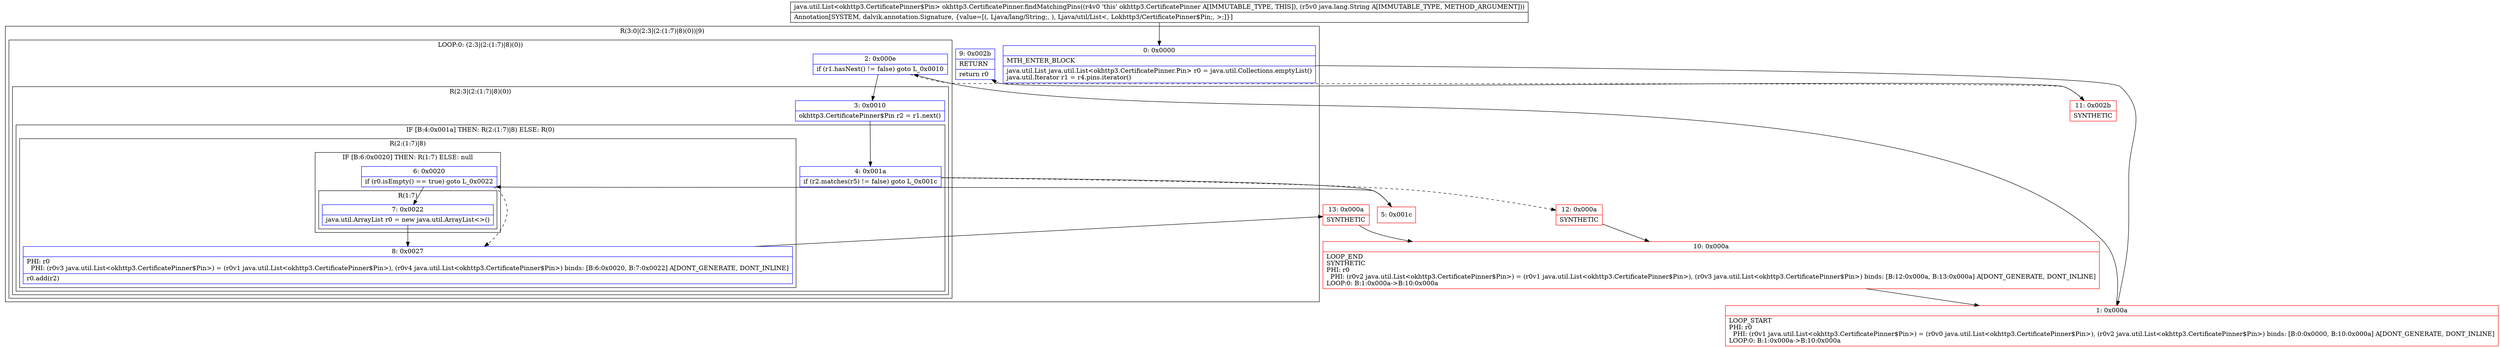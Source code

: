 digraph "CFG forokhttp3.CertificatePinner.findMatchingPins(Ljava\/lang\/String;)Ljava\/util\/List;" {
subgraph cluster_Region_1467987896 {
label = "R(3:0|(2:3|(2:(1:7)|8)(0))|9)";
node [shape=record,color=blue];
Node_0 [shape=record,label="{0\:\ 0x0000|MTH_ENTER_BLOCK\l|java.util.List java.util.List\<okhttp3.CertificatePinner.Pin\> r0 = java.util.Collections.emptyList()\ljava.util.Iterator r1 = r4.pins.iterator()\l}"];
subgraph cluster_LoopRegion_2016678132 {
label = "LOOP:0: (2:3|(2:(1:7)|8)(0))";
node [shape=record,color=blue];
Node_2 [shape=record,label="{2\:\ 0x000e|if (r1.hasNext() != false) goto L_0x0010\l}"];
subgraph cluster_Region_1860664039 {
label = "R(2:3|(2:(1:7)|8)(0))";
node [shape=record,color=blue];
Node_3 [shape=record,label="{3\:\ 0x0010|okhttp3.CertificatePinner$Pin r2 = r1.next()\l}"];
subgraph cluster_IfRegion_1912736051 {
label = "IF [B:4:0x001a] THEN: R(2:(1:7)|8) ELSE: R(0)";
node [shape=record,color=blue];
Node_4 [shape=record,label="{4\:\ 0x001a|if (r2.matches(r5) != false) goto L_0x001c\l}"];
subgraph cluster_Region_103588224 {
label = "R(2:(1:7)|8)";
node [shape=record,color=blue];
subgraph cluster_IfRegion_1163162619 {
label = "IF [B:6:0x0020] THEN: R(1:7) ELSE: null";
node [shape=record,color=blue];
Node_6 [shape=record,label="{6\:\ 0x0020|if (r0.isEmpty() == true) goto L_0x0022\l}"];
subgraph cluster_Region_527492545 {
label = "R(1:7)";
node [shape=record,color=blue];
Node_7 [shape=record,label="{7\:\ 0x0022|java.util.ArrayList r0 = new java.util.ArrayList\<\>()\l}"];
}
}
Node_8 [shape=record,label="{8\:\ 0x0027|PHI: r0 \l  PHI: (r0v3 java.util.List\<okhttp3.CertificatePinner$Pin\>) = (r0v1 java.util.List\<okhttp3.CertificatePinner$Pin\>), (r0v4 java.util.List\<okhttp3.CertificatePinner$Pin\>) binds: [B:6:0x0020, B:7:0x0022] A[DONT_GENERATE, DONT_INLINE]\l|r0.add(r2)\l}"];
}
subgraph cluster_Region_125341842 {
label = "R(0)";
node [shape=record,color=blue];
}
}
}
}
Node_9 [shape=record,label="{9\:\ 0x002b|RETURN\l|return r0\l}"];
}
Node_1 [shape=record,color=red,label="{1\:\ 0x000a|LOOP_START\lPHI: r0 \l  PHI: (r0v1 java.util.List\<okhttp3.CertificatePinner$Pin\>) = (r0v0 java.util.List\<okhttp3.CertificatePinner$Pin\>), (r0v2 java.util.List\<okhttp3.CertificatePinner$Pin\>) binds: [B:0:0x0000, B:10:0x000a] A[DONT_GENERATE, DONT_INLINE]\lLOOP:0: B:1:0x000a\-\>B:10:0x000a\l}"];
Node_5 [shape=record,color=red,label="{5\:\ 0x001c}"];
Node_10 [shape=record,color=red,label="{10\:\ 0x000a|LOOP_END\lSYNTHETIC\lPHI: r0 \l  PHI: (r0v2 java.util.List\<okhttp3.CertificatePinner$Pin\>) = (r0v1 java.util.List\<okhttp3.CertificatePinner$Pin\>), (r0v3 java.util.List\<okhttp3.CertificatePinner$Pin\>) binds: [B:12:0x000a, B:13:0x000a] A[DONT_GENERATE, DONT_INLINE]\lLOOP:0: B:1:0x000a\-\>B:10:0x000a\l}"];
Node_11 [shape=record,color=red,label="{11\:\ 0x002b|SYNTHETIC\l}"];
Node_12 [shape=record,color=red,label="{12\:\ 0x000a|SYNTHETIC\l}"];
Node_13 [shape=record,color=red,label="{13\:\ 0x000a|SYNTHETIC\l}"];
MethodNode[shape=record,label="{java.util.List\<okhttp3.CertificatePinner$Pin\> okhttp3.CertificatePinner.findMatchingPins((r4v0 'this' okhttp3.CertificatePinner A[IMMUTABLE_TYPE, THIS]), (r5v0 java.lang.String A[IMMUTABLE_TYPE, METHOD_ARGUMENT]))  | Annotation[SYSTEM, dalvik.annotation.Signature, \{value=[(, Ljava\/lang\/String;, ), Ljava\/util\/List\<, Lokhttp3\/CertificatePinner$Pin;, \>;]\}]\l}"];
MethodNode -> Node_0;
Node_0 -> Node_1;
Node_2 -> Node_3;
Node_2 -> Node_11[style=dashed];
Node_3 -> Node_4;
Node_4 -> Node_5;
Node_4 -> Node_12[style=dashed];
Node_6 -> Node_7;
Node_6 -> Node_8[style=dashed];
Node_7 -> Node_8;
Node_8 -> Node_13;
Node_1 -> Node_2;
Node_5 -> Node_6;
Node_10 -> Node_1;
Node_11 -> Node_9;
Node_12 -> Node_10;
Node_13 -> Node_10;
}

